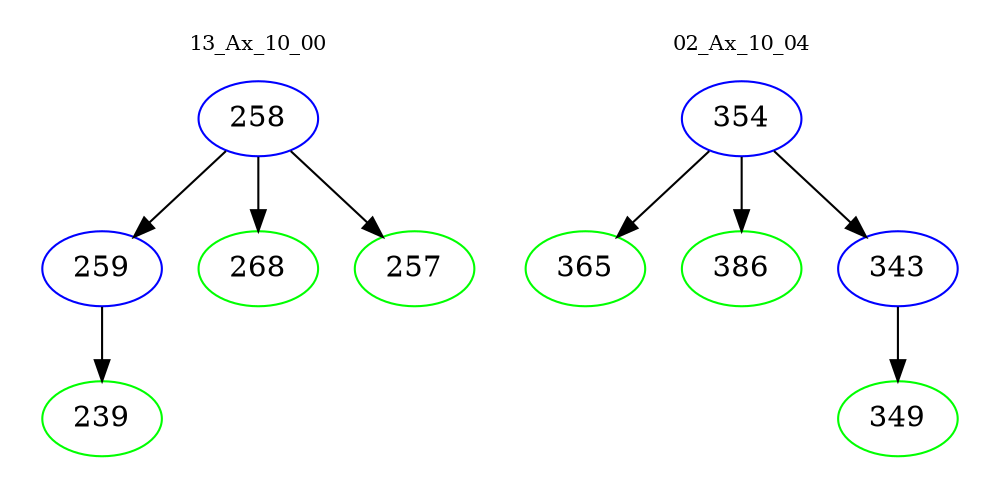 digraph{
subgraph cluster_0 {
color = white
label = "13_Ax_10_00";
fontsize=10;
T0_258 [label="258", color="blue"]
T0_258 -> T0_259 [color="black"]
T0_259 [label="259", color="blue"]
T0_259 -> T0_239 [color="black"]
T0_239 [label="239", color="green"]
T0_258 -> T0_268 [color="black"]
T0_268 [label="268", color="green"]
T0_258 -> T0_257 [color="black"]
T0_257 [label="257", color="green"]
}
subgraph cluster_1 {
color = white
label = "02_Ax_10_04";
fontsize=10;
T1_354 [label="354", color="blue"]
T1_354 -> T1_365 [color="black"]
T1_365 [label="365", color="green"]
T1_354 -> T1_386 [color="black"]
T1_386 [label="386", color="green"]
T1_354 -> T1_343 [color="black"]
T1_343 [label="343", color="blue"]
T1_343 -> T1_349 [color="black"]
T1_349 [label="349", color="green"]
}
}
